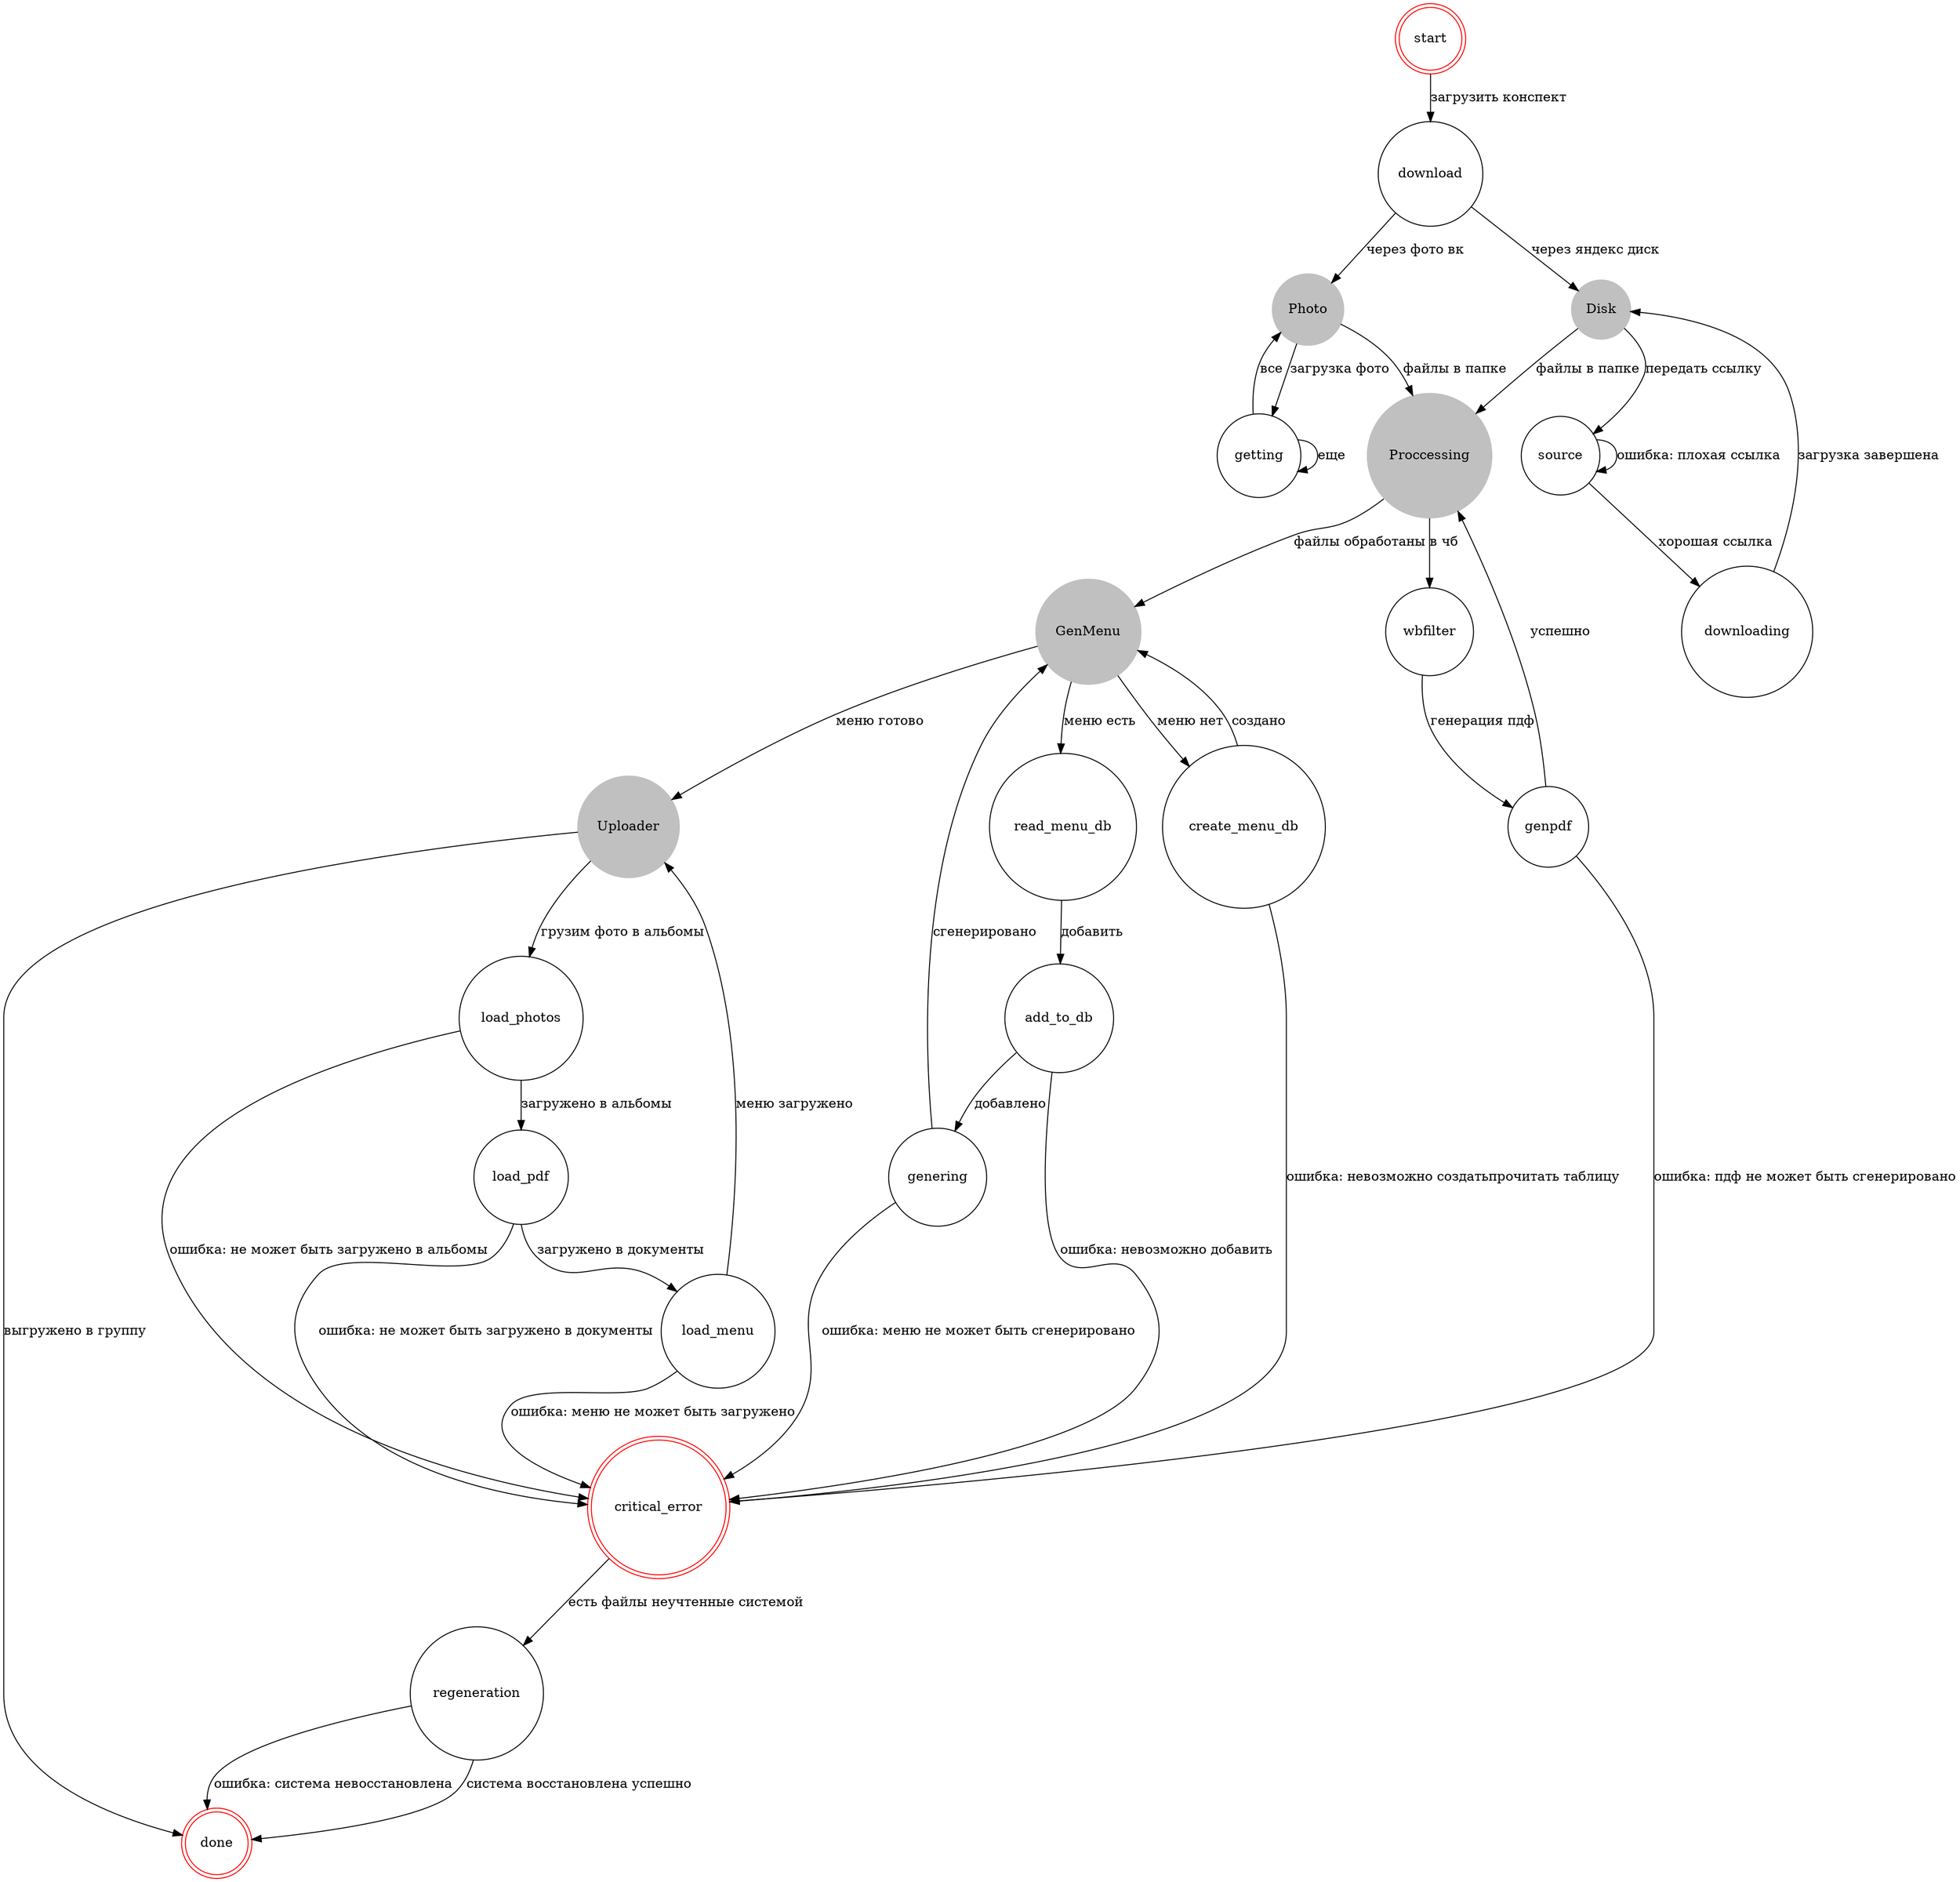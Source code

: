 digraph state_machine {

    node [shape = doublecircle, color = red]; start done critical_error; // двойной круг
    node [shape = circle, color = gray, style = filled]; Disk Photo Proccessing GenMenu Uploader;
    node [shape = circle, color = black, style = no]; download getting source downloading wbfilter genpdf genering add_to_db read_menu_db create_menu_db load_photos load_pdf load_menu regeneration;

    start -> download [label = "загрузить конспект"];

    download -> Disk [label = "через яндекс диск"];
    download -> Photo [label = "через фото вк"];

    Disk -> source [label = "передать ссылку"]
    source -> source [label = "ошибка: плохая ссылка"]
    source -> downloading [label = "хорошая ссылка"]
    downloading -> Disk [label = "загрузка завершена"]
    Disk -> Proccessing [label = "файлы в папке"]


    Photo -> getting [label = "загрузка фото"]
    getting -> getting [label = "еще"]
    getting -> Photo [label = "все"]
    Photo -> Proccessing [label = "файлы в папке"]


    Proccessing -> wbfilter [label= "в чб"]
    wbfilter -> genpdf [label= "генерация пдф"]
    genpdf -> critical_error [label= "ошибка: пдф не может быть сгенерировано"]
    genpdf -> Proccessing [label= "успешно"]
    Proccessing -> GenMenu [label = "файлы обработаны"]


    GenMenu -> read_menu_db [label = "меню есть"]
    GenMenu -> create_menu_db [label = "меню нет"]
    create_menu_db -> GenMenu [label = "создано"]
    create_menu_db -> critical_error [label = "ошибка: невозможно создать\прочитать таблицу"]
    read_menu_db -> add_to_db [label = "добавить"]
    add_to_db -> critical_error [label = "ошибка: невозможно добавить"]
    add_to_db -> genering [label = "добавлено"]
    genering -> GenMenu [label = "сгенерировано"]
    genering -> critical_error [label = "ошибка: меню не может быть сгенерировано"]
    GenMenu -> Uploader [label = "меню готово"]


    Uploader -> load_photos [label = "грузим фото в альбомы"]
    load_photos -> load_pdf [label = "загружено в альбомы"]
    load_pdf -> load_menu [label = "загружено в документы"]
    load_menu -> Uploader [label = "меню загружено"]
    load_photos -> critical_error [label = "ошибка: не может быть загружено в альбомы"]
    load_pdf -> critical_error [label = "ошибка: не может быть загружено в документы"]
    load_menu -> critical_error [label = "ошибка: меню не может быть загружено"]
    Uploader -> done [label = "выгружено в группу"]

    critical_error -> regeneration [label = "есть файлы неучтенные системой"]
    regeneration -> done [label = "система восстановлена успешно"]
    regeneration -> done [label = "ошибка: система невосстановлена"]
}
